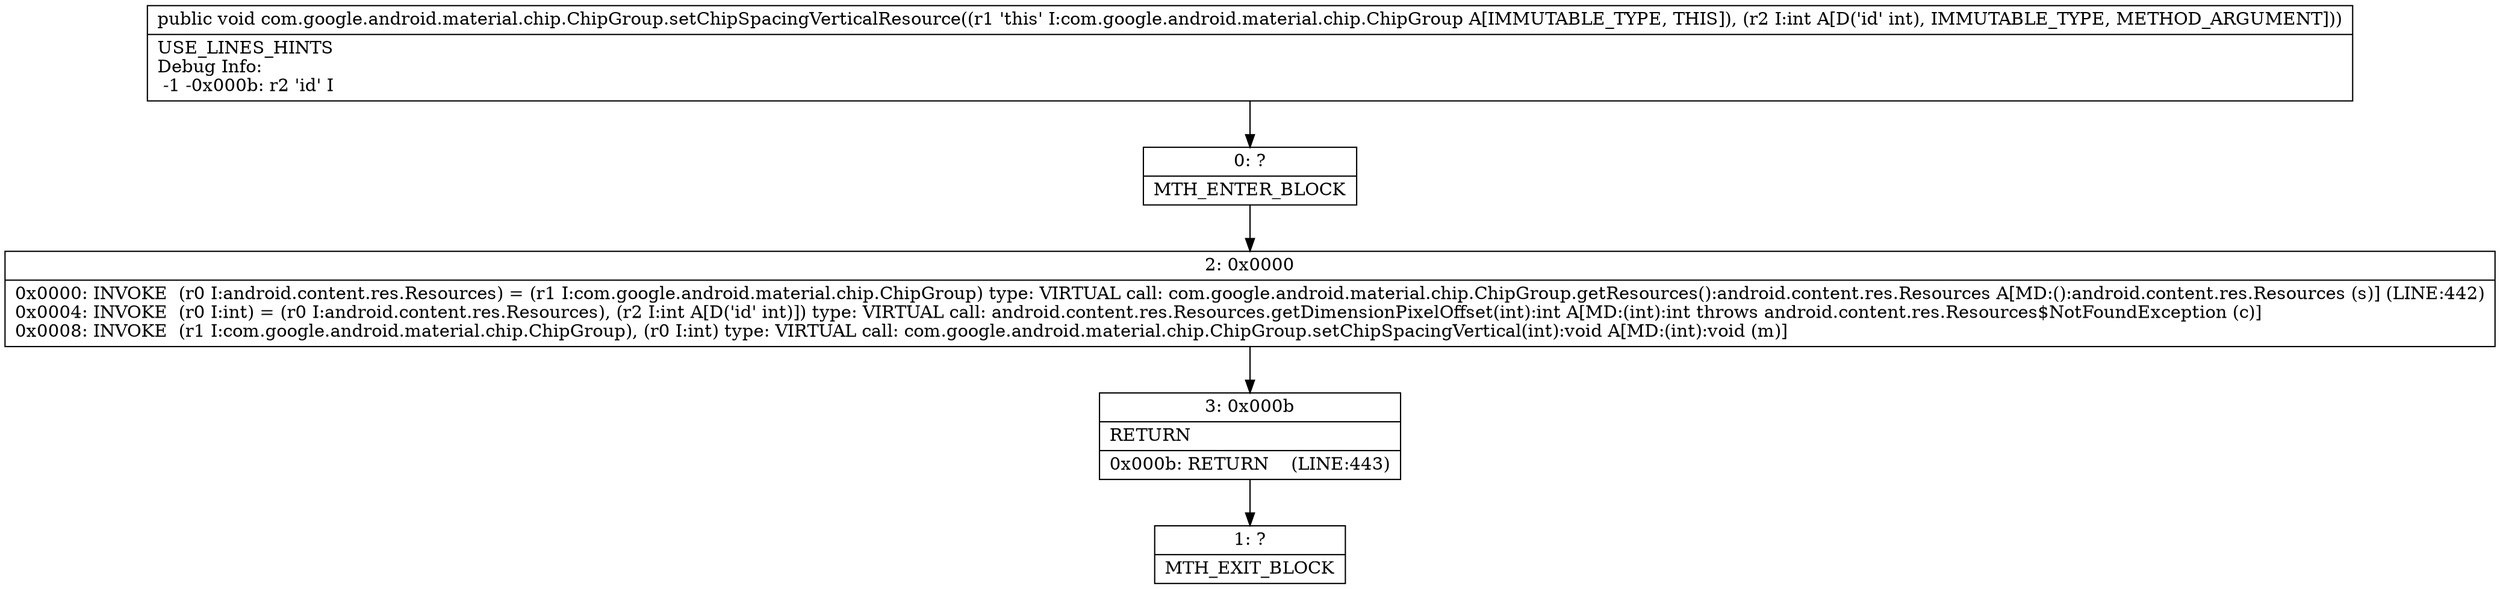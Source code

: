digraph "CFG forcom.google.android.material.chip.ChipGroup.setChipSpacingVerticalResource(I)V" {
Node_0 [shape=record,label="{0\:\ ?|MTH_ENTER_BLOCK\l}"];
Node_2 [shape=record,label="{2\:\ 0x0000|0x0000: INVOKE  (r0 I:android.content.res.Resources) = (r1 I:com.google.android.material.chip.ChipGroup) type: VIRTUAL call: com.google.android.material.chip.ChipGroup.getResources():android.content.res.Resources A[MD:():android.content.res.Resources (s)] (LINE:442)\l0x0004: INVOKE  (r0 I:int) = (r0 I:android.content.res.Resources), (r2 I:int A[D('id' int)]) type: VIRTUAL call: android.content.res.Resources.getDimensionPixelOffset(int):int A[MD:(int):int throws android.content.res.Resources$NotFoundException (c)]\l0x0008: INVOKE  (r1 I:com.google.android.material.chip.ChipGroup), (r0 I:int) type: VIRTUAL call: com.google.android.material.chip.ChipGroup.setChipSpacingVertical(int):void A[MD:(int):void (m)]\l}"];
Node_3 [shape=record,label="{3\:\ 0x000b|RETURN\l|0x000b: RETURN    (LINE:443)\l}"];
Node_1 [shape=record,label="{1\:\ ?|MTH_EXIT_BLOCK\l}"];
MethodNode[shape=record,label="{public void com.google.android.material.chip.ChipGroup.setChipSpacingVerticalResource((r1 'this' I:com.google.android.material.chip.ChipGroup A[IMMUTABLE_TYPE, THIS]), (r2 I:int A[D('id' int), IMMUTABLE_TYPE, METHOD_ARGUMENT]))  | USE_LINES_HINTS\lDebug Info:\l  \-1 \-0x000b: r2 'id' I\l}"];
MethodNode -> Node_0;Node_0 -> Node_2;
Node_2 -> Node_3;
Node_3 -> Node_1;
}

